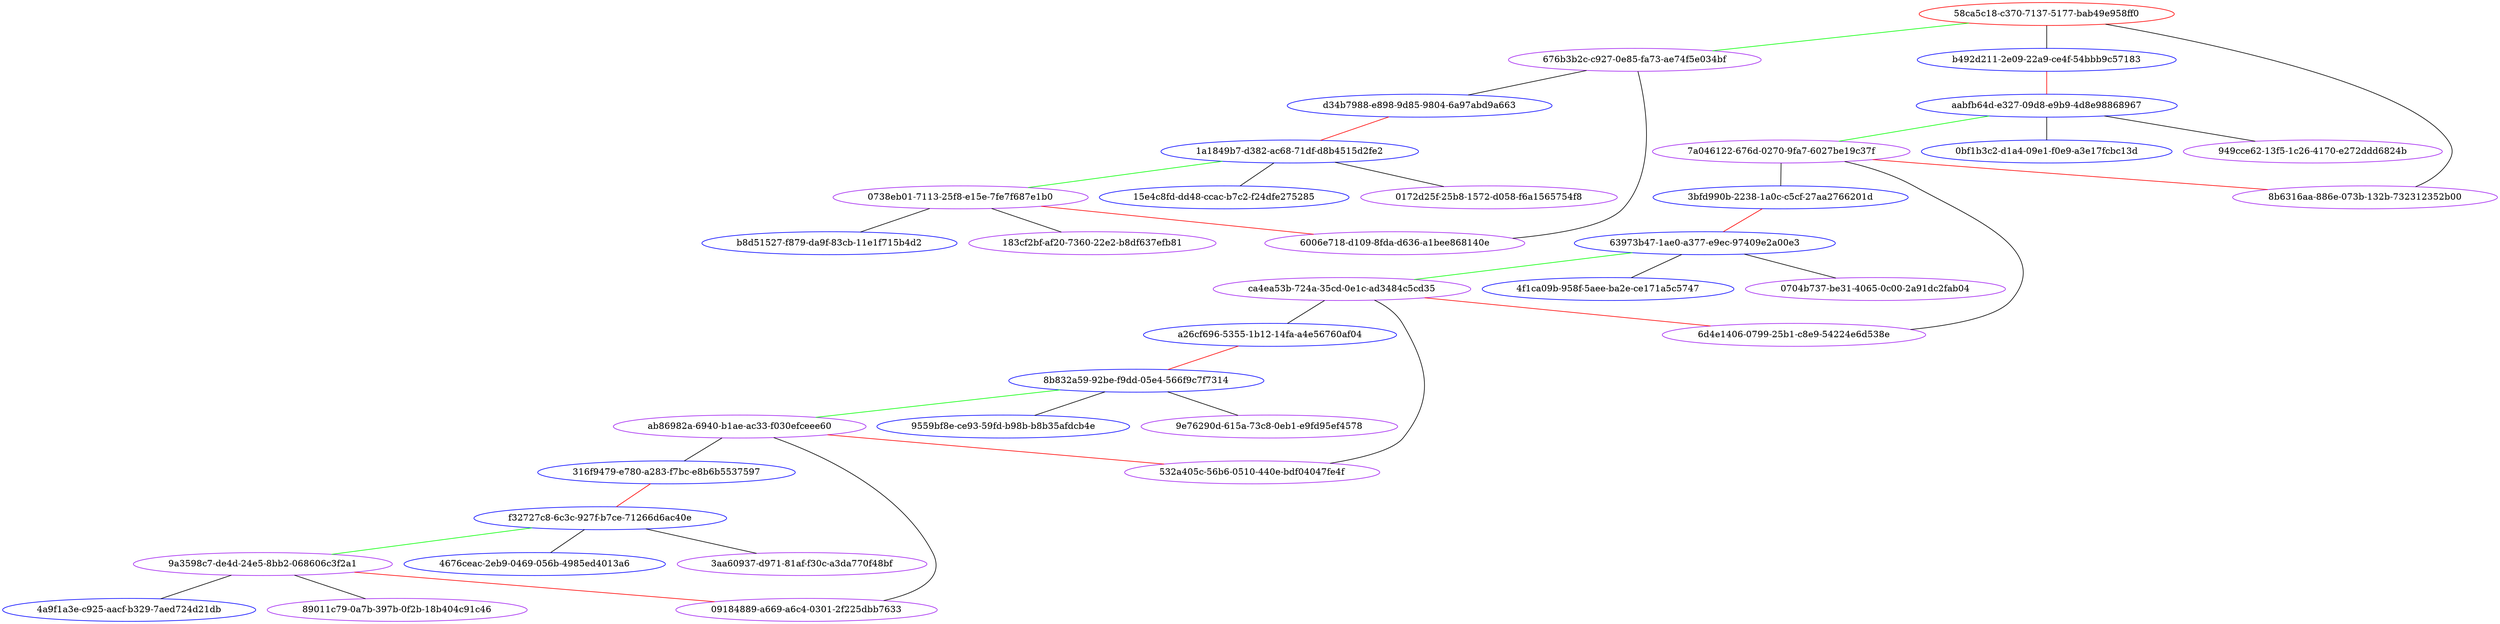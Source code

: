 strict graph  {
"58ca5c18-c370-7137-5177-bab49e958ff0" [color=red, value=0];
"676b3b2c-c927-0e85-fa73-ae74f5e034bf" [color=purple, value=0];
"b492d211-2e09-22a9-ce4f-54bbb9c57183" [color=blue, value=0];
"aabfb64d-e327-09d8-e9b9-4d8e98868967" [color=blue, value=0];
"7a046122-676d-0270-9fa7-6027be19c37f" [color=purple, value=0];
"0bf1b3c2-d1a4-09e1-f0e9-a3e17fcbc13d" [color=blue, value=0];
"949cce62-13f5-1c26-4170-e272ddd6824b" [color=purple, value=0];
"3bfd990b-2238-1a0c-c5cf-27aa2766201d" [color=blue, value=0];
"63973b47-1ae0-a377-e9ec-97409e2a00e3" [color=blue, value=0];
"ca4ea53b-724a-35cd-0e1c-ad3484c5cd35" [color=purple, value=0];
"4f1ca09b-958f-5aee-ba2e-ce171a5c5747" [color=blue, value=0];
"0704b737-be31-4065-0c00-2a91dc2fab04" [color=purple, value=0];
"a26cf696-5355-1b12-14fa-a4e56760af04" [color=blue, value=0];
"8b832a59-92be-f9dd-05e4-566f9c7f7314" [color=blue, value=0];
"ab86982a-6940-b1ae-ac33-f030efceee60" [color=purple, value=0];
"9559bf8e-ce93-59fd-b98b-b8b35afdcb4e" [color=blue, value=0];
"9e76290d-615a-73c8-0eb1-e9fd95ef4578" [color=purple, value=0];
"316f9479-e780-a283-f7bc-e8b6b5537597" [color=blue, value=0];
"f32727c8-6c3c-927f-b7ce-71266d6ac40e" [color=blue, value=0];
"9a3598c7-de4d-24e5-8bb2-068606c3f2a1" [color=purple, value=0];
"4676ceac-2eb9-0469-056b-4985ed4013a6" [color=blue, value=0];
"3aa60937-d971-81af-f30c-a3da770f48bf" [color=purple, value=0];
"4a9f1a3e-c925-aacf-b329-7aed724d21db" [color=blue, value=0];
"89011c79-0a7b-397b-0f2b-18b404c91c46" [color=purple, value=0];
"09184889-a669-a6c4-0301-2f225dbb7633" [color=purple, value=0];
"532a405c-56b6-0510-440e-bdf04047fe4f" [color=purple, value=0];
"6d4e1406-0799-25b1-c8e9-54224e6d538e" [color=purple, value=0];
"8b6316aa-886e-073b-132b-732312352b00" [color=purple, value=0];
"d34b7988-e898-9d85-9804-6a97abd9a663" [color=blue, value=0];
"1a1849b7-d382-ac68-71df-d8b4515d2fe2" [color=blue, value=0];
"0738eb01-7113-25f8-e15e-7fe7f687e1b0" [color=purple, value=0];
"15e4c8fd-dd48-ccac-b7c2-f24dfe275285" [color=blue, value=0];
"0172d25f-25b8-1572-d058-f6a1565754f8" [color=purple, value=0];
"b8d51527-f879-da9f-83cb-11e1f715b4d2" [color=blue, value=0];
"183cf2bf-af20-7360-22e2-b8df637efb81" [color=purple, value=0];
"6006e718-d109-8fda-d636-a1bee868140e" [color=purple, value=0];
"58ca5c18-c370-7137-5177-bab49e958ff0" -- "676b3b2c-c927-0e85-fa73-ae74f5e034bf"  [color=green];
"58ca5c18-c370-7137-5177-bab49e958ff0" -- "b492d211-2e09-22a9-ce4f-54bbb9c57183"  [color=black];
"58ca5c18-c370-7137-5177-bab49e958ff0" -- "8b6316aa-886e-073b-132b-732312352b00"  [color=black];
"676b3b2c-c927-0e85-fa73-ae74f5e034bf" -- "d34b7988-e898-9d85-9804-6a97abd9a663"  [color=black];
"676b3b2c-c927-0e85-fa73-ae74f5e034bf" -- "6006e718-d109-8fda-d636-a1bee868140e"  [color=black];
"b492d211-2e09-22a9-ce4f-54bbb9c57183" -- "aabfb64d-e327-09d8-e9b9-4d8e98868967"  [color=red];
"aabfb64d-e327-09d8-e9b9-4d8e98868967" -- "7a046122-676d-0270-9fa7-6027be19c37f"  [color=green];
"aabfb64d-e327-09d8-e9b9-4d8e98868967" -- "0bf1b3c2-d1a4-09e1-f0e9-a3e17fcbc13d"  [color=black];
"aabfb64d-e327-09d8-e9b9-4d8e98868967" -- "949cce62-13f5-1c26-4170-e272ddd6824b"  [color=black];
"7a046122-676d-0270-9fa7-6027be19c37f" -- "3bfd990b-2238-1a0c-c5cf-27aa2766201d"  [color=black];
"7a046122-676d-0270-9fa7-6027be19c37f" -- "6d4e1406-0799-25b1-c8e9-54224e6d538e"  [color=black];
"7a046122-676d-0270-9fa7-6027be19c37f" -- "8b6316aa-886e-073b-132b-732312352b00"  [color=red];
"3bfd990b-2238-1a0c-c5cf-27aa2766201d" -- "63973b47-1ae0-a377-e9ec-97409e2a00e3"  [color=red];
"63973b47-1ae0-a377-e9ec-97409e2a00e3" -- "ca4ea53b-724a-35cd-0e1c-ad3484c5cd35"  [color=green];
"63973b47-1ae0-a377-e9ec-97409e2a00e3" -- "4f1ca09b-958f-5aee-ba2e-ce171a5c5747"  [color=black];
"63973b47-1ae0-a377-e9ec-97409e2a00e3" -- "0704b737-be31-4065-0c00-2a91dc2fab04"  [color=black];
"ca4ea53b-724a-35cd-0e1c-ad3484c5cd35" -- "a26cf696-5355-1b12-14fa-a4e56760af04"  [color=black];
"ca4ea53b-724a-35cd-0e1c-ad3484c5cd35" -- "532a405c-56b6-0510-440e-bdf04047fe4f"  [color=black];
"ca4ea53b-724a-35cd-0e1c-ad3484c5cd35" -- "6d4e1406-0799-25b1-c8e9-54224e6d538e"  [color=red];
"a26cf696-5355-1b12-14fa-a4e56760af04" -- "8b832a59-92be-f9dd-05e4-566f9c7f7314"  [color=red];
"8b832a59-92be-f9dd-05e4-566f9c7f7314" -- "ab86982a-6940-b1ae-ac33-f030efceee60"  [color=green];
"8b832a59-92be-f9dd-05e4-566f9c7f7314" -- "9559bf8e-ce93-59fd-b98b-b8b35afdcb4e"  [color=black];
"8b832a59-92be-f9dd-05e4-566f9c7f7314" -- "9e76290d-615a-73c8-0eb1-e9fd95ef4578"  [color=black];
"ab86982a-6940-b1ae-ac33-f030efceee60" -- "316f9479-e780-a283-f7bc-e8b6b5537597"  [color=black];
"ab86982a-6940-b1ae-ac33-f030efceee60" -- "09184889-a669-a6c4-0301-2f225dbb7633"  [color=black];
"ab86982a-6940-b1ae-ac33-f030efceee60" -- "532a405c-56b6-0510-440e-bdf04047fe4f"  [color=red];
"316f9479-e780-a283-f7bc-e8b6b5537597" -- "f32727c8-6c3c-927f-b7ce-71266d6ac40e"  [color=red];
"f32727c8-6c3c-927f-b7ce-71266d6ac40e" -- "9a3598c7-de4d-24e5-8bb2-068606c3f2a1"  [color=green];
"f32727c8-6c3c-927f-b7ce-71266d6ac40e" -- "4676ceac-2eb9-0469-056b-4985ed4013a6"  [color=black];
"f32727c8-6c3c-927f-b7ce-71266d6ac40e" -- "3aa60937-d971-81af-f30c-a3da770f48bf"  [color=black];
"9a3598c7-de4d-24e5-8bb2-068606c3f2a1" -- "4a9f1a3e-c925-aacf-b329-7aed724d21db"  [color=black];
"9a3598c7-de4d-24e5-8bb2-068606c3f2a1" -- "89011c79-0a7b-397b-0f2b-18b404c91c46"  [color=black];
"9a3598c7-de4d-24e5-8bb2-068606c3f2a1" -- "09184889-a669-a6c4-0301-2f225dbb7633"  [color=red];
"d34b7988-e898-9d85-9804-6a97abd9a663" -- "1a1849b7-d382-ac68-71df-d8b4515d2fe2"  [color=red];
"1a1849b7-d382-ac68-71df-d8b4515d2fe2" -- "0738eb01-7113-25f8-e15e-7fe7f687e1b0"  [color=green];
"1a1849b7-d382-ac68-71df-d8b4515d2fe2" -- "15e4c8fd-dd48-ccac-b7c2-f24dfe275285"  [color=black];
"1a1849b7-d382-ac68-71df-d8b4515d2fe2" -- "0172d25f-25b8-1572-d058-f6a1565754f8"  [color=black];
"0738eb01-7113-25f8-e15e-7fe7f687e1b0" -- "b8d51527-f879-da9f-83cb-11e1f715b4d2"  [color=black];
"0738eb01-7113-25f8-e15e-7fe7f687e1b0" -- "183cf2bf-af20-7360-22e2-b8df637efb81"  [color=black];
"0738eb01-7113-25f8-e15e-7fe7f687e1b0" -- "6006e718-d109-8fda-d636-a1bee868140e"  [color=red];
}
